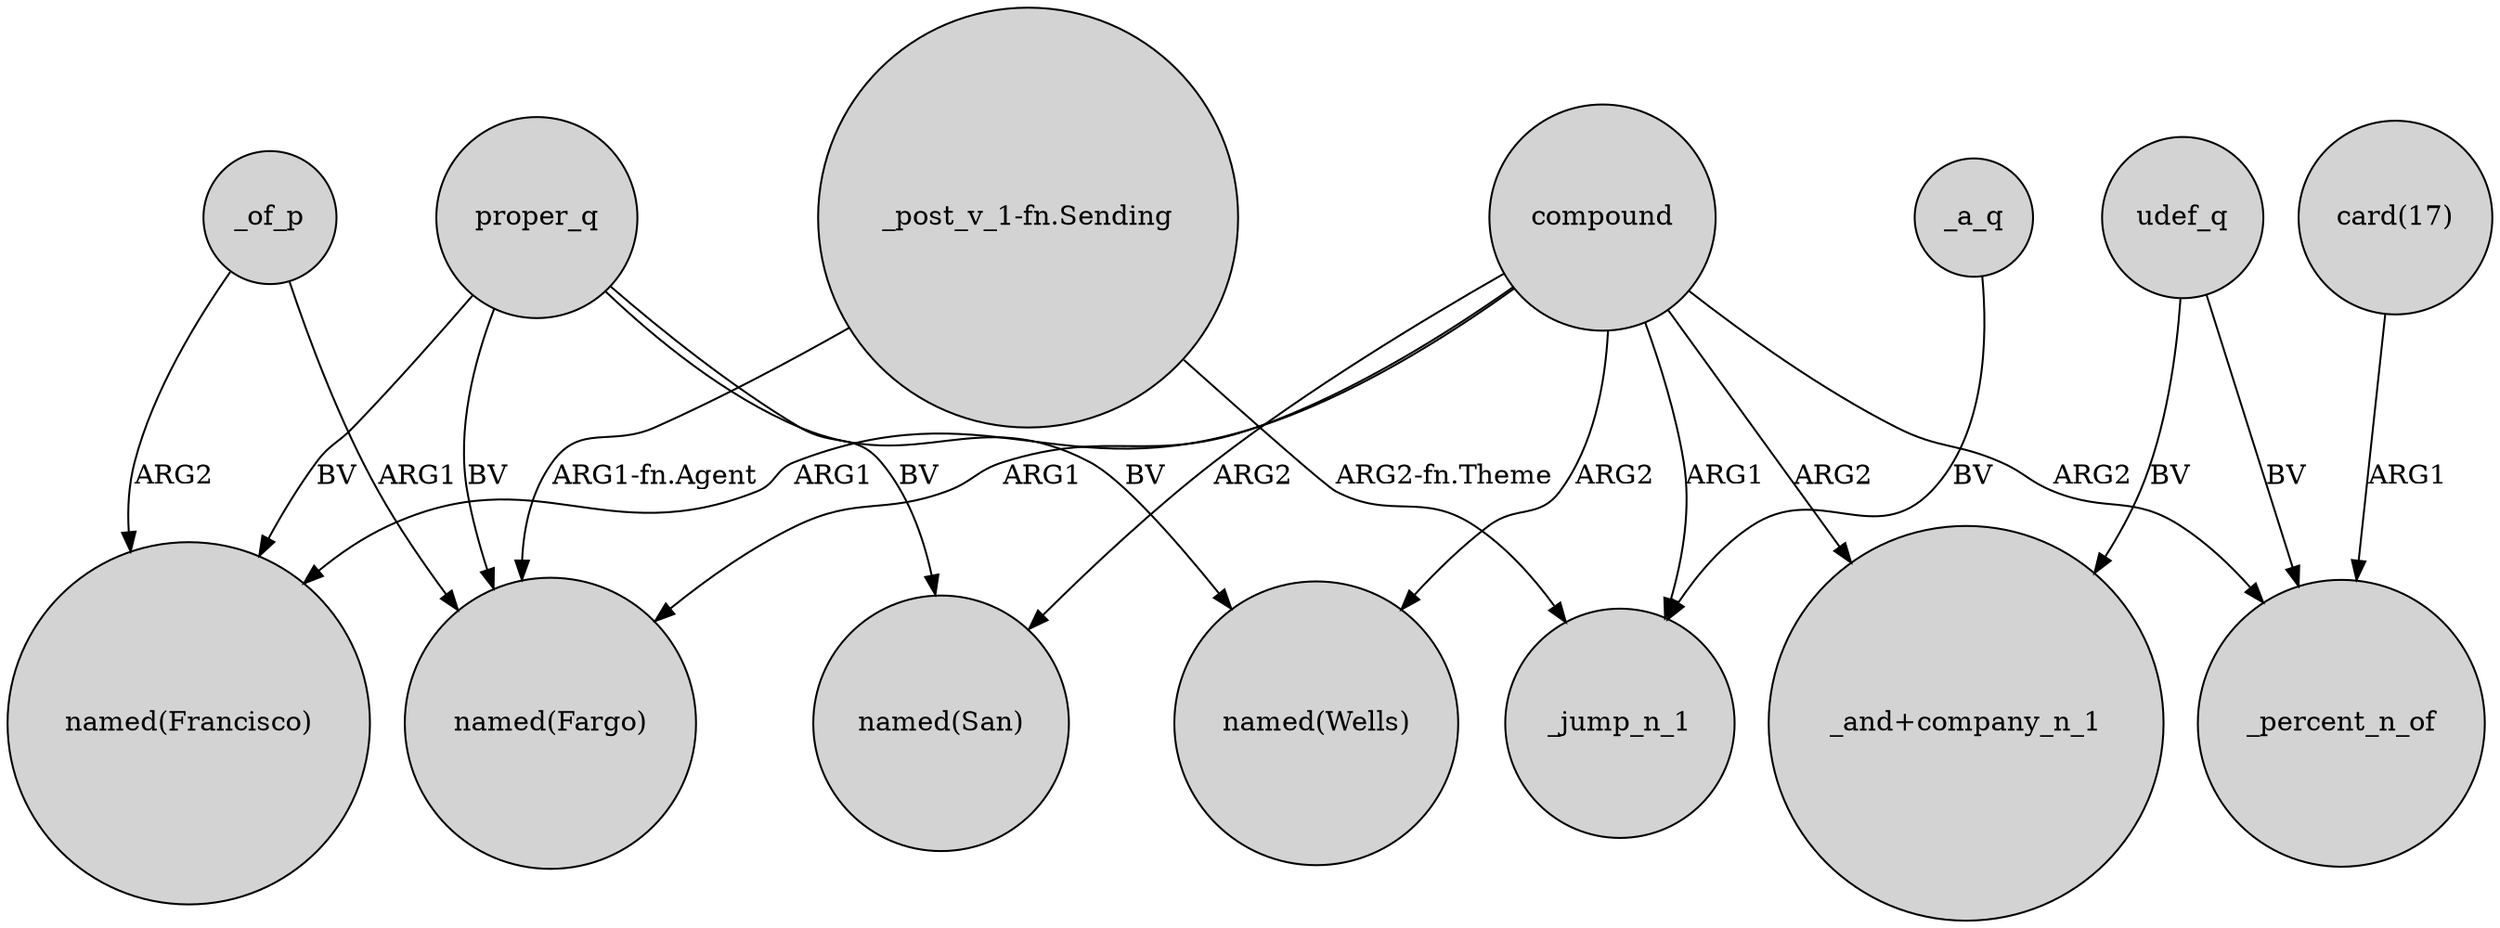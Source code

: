 digraph {
	node [shape=circle style=filled]
	proper_q -> "named(Fargo)" [label=BV]
	proper_q -> "named(Francisco)" [label=BV]
	compound -> "named(San)" [label=ARG2]
	compound -> "named(Fargo)" [label=ARG1]
	compound -> _jump_n_1 [label=ARG1]
	"card(17)" -> _percent_n_of [label=ARG1]
	compound -> _percent_n_of [label=ARG2]
	_of_p -> "named(Fargo)" [label=ARG1]
	_a_q -> _jump_n_1 [label=BV]
	proper_q -> "named(Wells)" [label=BV]
	"_post_v_1-fn.Sending" -> _jump_n_1 [label="ARG2-fn.Theme"]
	compound -> "_and+company_n_1" [label=ARG2]
	compound -> "named(Wells)" [label=ARG2]
	compound -> "named(Francisco)" [label=ARG1]
	udef_q -> "_and+company_n_1" [label=BV]
	proper_q -> "named(San)" [label=BV]
	udef_q -> _percent_n_of [label=BV]
	_of_p -> "named(Francisco)" [label=ARG2]
	"_post_v_1-fn.Sending" -> "named(Fargo)" [label="ARG1-fn.Agent"]
}
